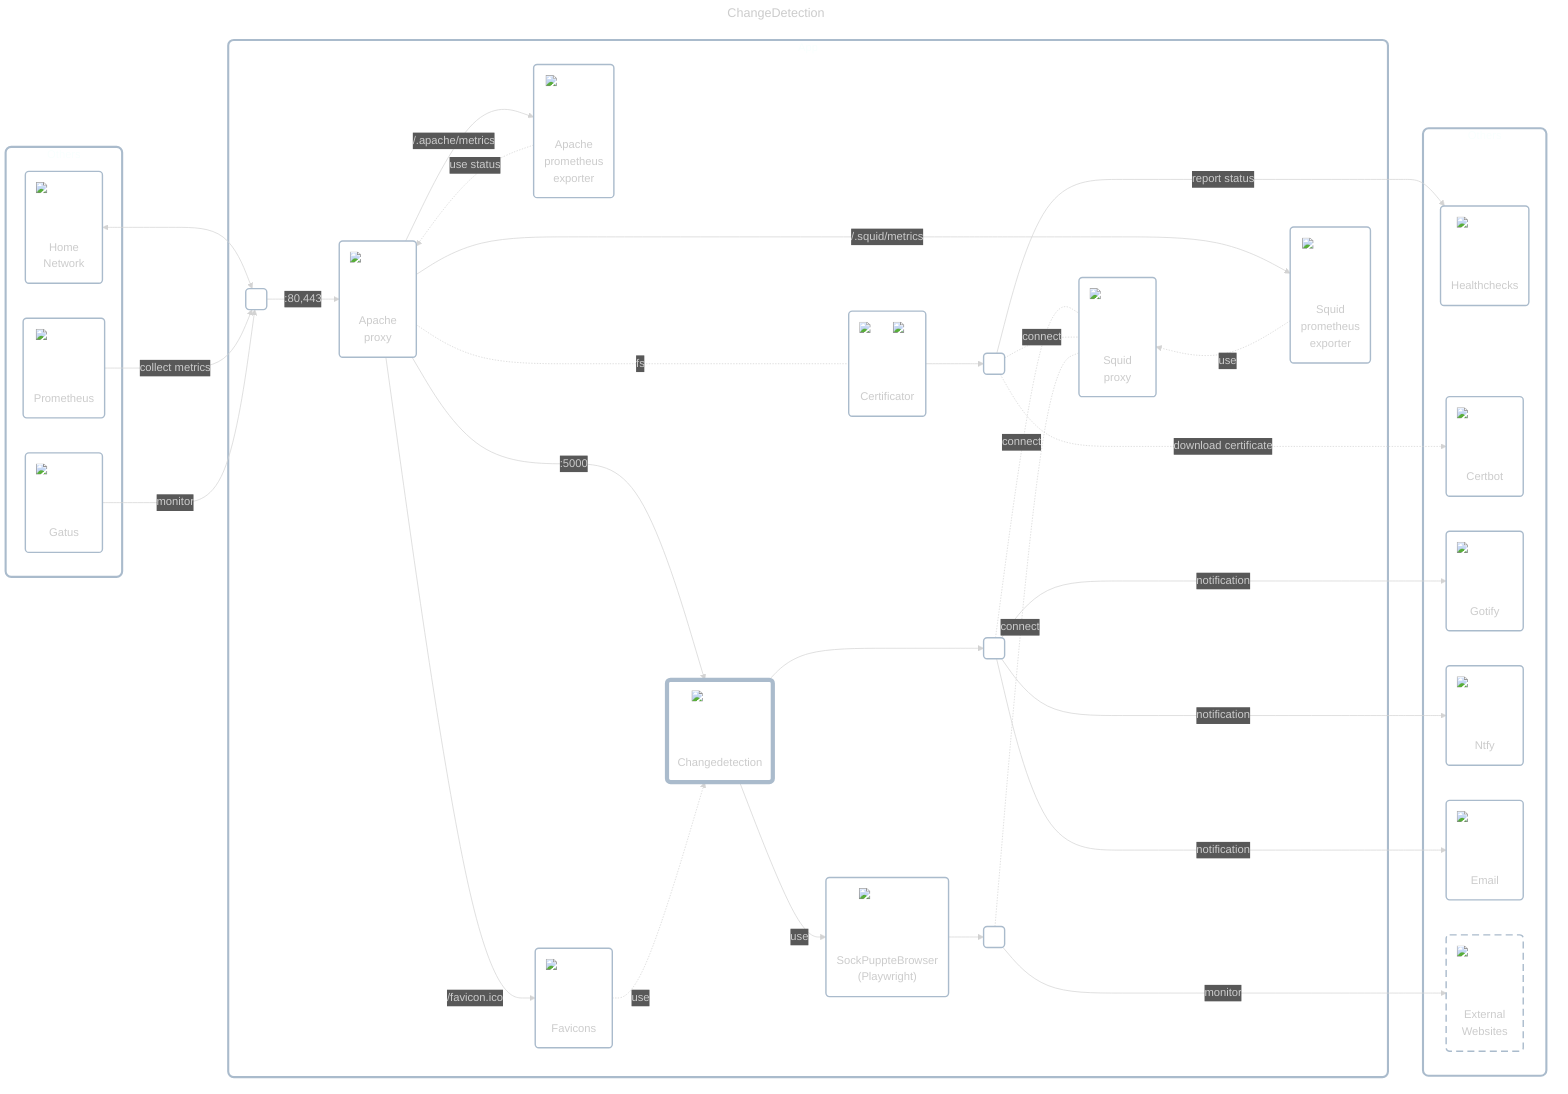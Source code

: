 ---
title: ChangeDetection
config:
    theme: dark
---

flowchart LR
    classDef cluster fill:#ffffff00,stroke:#aabbccff,stroke-width:3px,rx:8px,ry:8px;
    classDef node fill:#ffffff00,stroke:#aabbccff,stroke-width:2px,rx:5px,ry:5px;
    classDef dashed_border stroke-dasharray:10 6;
    classDef strong_border stroke-width:6px;

    subgraph app_wrapper["App"]
        inbound_interface(" ")
        apache_proxy("<div style='position:relative;width:80px;height:80px;margin:0 auto;margin-bottom:0.5em'><img src='../../../../icons/apache.png' style='min-width:80px;max-width:80px' /></div>Apache<br/>proxy")
        apache_prometheus_exporter("<div style='position:relative;width:80px;height:80px;margin:0 auto;margin-bottom:0.5em'><img src='../../../../icons/apache-prometheus-exporter.png' style='min-width:80px;max-width:80px' /></div>Apache<br/>prometheus<br/>exporter")
        certificator("<div style='position:relative;width:80px;height:80px;margin:0 auto;margin-bottom:1em'><img src='../../../../icons/cronjob.png' style='min-width:32px;max-width:32px;position:absolute;top:0;right:0' /><img src='../../../../icons/lets-encrypt.png' style='min-width:80px;max-width:80px' /></div>Certificator")
        favicons("<div style='position:relative;width:80px;height:80px;margin:0 auto;margin-bottom:0.5em'><img src='../../../../icons/picture.png' style='min-width:80px;max-width:80px' /></div>Favicons")
        changedetection("<div style='position:relative;width:80px;height:80px;margin:0 auto;margin-bottom:0.75em'><img src='../../../../icons/changedetection.png' style='min-width:80px;max-width:80px' /></div>Changedetection")
        class changedetection strong_border;
        sockpuppetbrowser("<div style='position:relative;width:80px;height:80px;margin:0 auto;margin-bottom:0.75em'><img src='../../../../icons/chrome.png' style='min-width:80px;max-width:80px' /></div>SockPuppteBrowser<br/>(Playwright)")
        squid_proxy("<div style='position:relative;width:80px;height:80px;margin:0 auto;margin-bottom:0.75em'><img src='../../../../icons/squid.png' style='min-width:80px;max-width:80px' /></div>Squid<br/>proxy")
        squid_prometheus_exporter("<div style='position:relative;width:80px;height:80px;margin:0 auto;margin-bottom:0.75em'><img src='../../../../icons/squid-prometheus-exporter.png' style='min-width:80px;max-width:80px' /></div>Squid<br/>prometheus<br/>exporter")
        outbound_interface_1(" ")
        outbound_interface_2(" ")
        outbound_interface_3(" ")

        inbound_interface -->|:80,443| apache_proxy -->|:5000| changedetection -->|use| sockpuppetbrowser
        apache_proxy -.-|fs| certificator
        apache_proxy -->|/.apache/metrics| apache_prometheus_exporter -.->|use status| apache_proxy
        apache_proxy -->|/.squid/metrics| squid_prometheus_exporter -.->|use| squid_proxy
        apache_proxy -->|/favicon.ico| favicons -.->|use| changedetection
        squid_proxy ~~~ squid_prometheus_exporter
        outbound_interface_1 & outbound_interface_2 & outbound_interface_3 -.-|connect| squid_proxy
        changedetection --> outbound_interface_1
        certificator --> outbound_interface_2
        sockpuppetbrowser --> outbound_interface_3
    end

    subgraph others_1["Others"]
        home_network("<div style='position:relative;width:80px;height:80px;margin:0 auto;margin-bottom:0.1em'><img src='../../../../icons/network.png' style='min-width:80px;max-width:80px' /></div>Home<br/>Network")
        prometheus("<div style='position:relative;width:80px;height:80px;margin:0 auto;margin-bottom:0.5em'><img src='../../../../icons/prometheus.png' style='min-width:80px;max-width:80px' /></div>Prometheus")
        gatus("<div style='position:relative;width:80px;height:80px;margin:0 auto;margin-bottom:0.5em'><img src='../../../../icons/gatus.png' style='min-width:80px;max-width:80px' /></div>Gatus")

        home_network <--> inbound_interface
        prometheus -->|collect metrics| inbound_interface
        gatus -->|monitor| inbound_interface
    end

    subgraph others_2["Others"]
        healthchecks("<div style='position:relative;width:80px;height:80px;margin:0 auto;margin-bottom:0.5em'><img src='../../../../icons/healthchecks.png' style='min-width:80px;max-width:80px' /></div>Healthchecks")
        certbot("<div style='position:relative;width:80px;height:80px;margin:0 auto;margin-bottom:0.5em'><img src='../../../../icons/lets-encrypt.png' style='min-width:80px;max-width:80px' /></div>Certbot")
        gotify("<div style='position:relative;width:80px;height:80px;margin:0 auto;margin-bottom:0.5em'><img src='../../../../icons/gotify.png' style='min-width:80px;max-width:80px' /></div>Gotify")
        ntfy("<div style='position:relative;width:80px;height:80px;margin:0 auto;margin-bottom:0.5em'><img src='../../../../icons/ntfy.png' style='min-width:80px;max-width:80px' /></div>Ntfy")
        smtp("<div style='position:relative;width:80px;height:80px;margin:0 auto;margin-bottom:0.5em'><img src='../../../../icons/smtp4dev.png' style='min-width:80px;max-width:80px' /></div>Email")
        websites("<div style='position:relative;width:80px;height:80px;margin:0 auto;margin-bottom:0.5em'><img src='../../../../icons/www.png' style='min-width:80px;max-width:80px' /></div>External<br/>Websites")
        class websites dashed_border

        outbound_interface_1 -->|notification| gotify & ntfy & smtp
        outbound_interface_2 -->|report status| healthchecks
        outbound_interface_2 -.->|download certificate| certbot
        outbound_interface_3 -->|monitor| websites
    end

    squid_prometheus_exporter ~~~ others_2